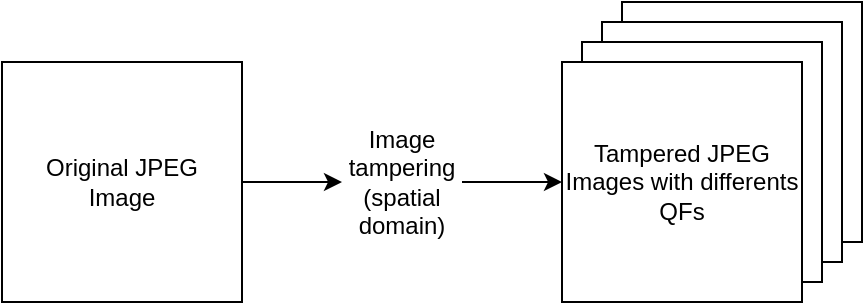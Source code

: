 <mxfile version="16.1.0" type="github">
  <diagram id="-ojn6nFy8eugxnuZmmzH" name="Page-1">
    <mxGraphModel dx="1350" dy="773" grid="1" gridSize="10" guides="1" tooltips="1" connect="1" arrows="1" fold="1" page="1" pageScale="1" pageWidth="827" pageHeight="1169" math="0" shadow="0">
      <root>
        <mxCell id="0" />
        <mxCell id="1" parent="0" />
        <mxCell id="YE8Ebm1f_hDls162dnUg-5" value="" style="rounded=0;whiteSpace=wrap;html=1;" vertex="1" parent="1">
          <mxGeometry x="390" y="170" width="120" height="120" as="geometry" />
        </mxCell>
        <mxCell id="YE8Ebm1f_hDls162dnUg-8" style="edgeStyle=orthogonalEdgeStyle;rounded=0;orthogonalLoop=1;jettySize=auto;html=1;exitX=1;exitY=0.5;exitDx=0;exitDy=0;" edge="1" parent="1" source="YE8Ebm1f_hDls162dnUg-1" target="YE8Ebm1f_hDls162dnUg-6">
          <mxGeometry relative="1" as="geometry" />
        </mxCell>
        <mxCell id="YE8Ebm1f_hDls162dnUg-1" value="Original JPEG&lt;br&gt;Image" style="rounded=0;whiteSpace=wrap;html=1;" vertex="1" parent="1">
          <mxGeometry x="80" y="200" width="120" height="120" as="geometry" />
        </mxCell>
        <mxCell id="YE8Ebm1f_hDls162dnUg-2" value="" style="rounded=0;whiteSpace=wrap;html=1;" vertex="1" parent="1">
          <mxGeometry x="380" y="180" width="120" height="120" as="geometry" />
        </mxCell>
        <mxCell id="YE8Ebm1f_hDls162dnUg-4" value="" style="rounded=0;whiteSpace=wrap;html=1;" vertex="1" parent="1">
          <mxGeometry x="370" y="190" width="120" height="120" as="geometry" />
        </mxCell>
        <mxCell id="YE8Ebm1f_hDls162dnUg-3" value="Tampered JPEG&lt;br&gt;Images with differents QFs" style="rounded=0;whiteSpace=wrap;html=1;" vertex="1" parent="1">
          <mxGeometry x="360" y="200" width="120" height="120" as="geometry" />
        </mxCell>
        <mxCell id="YE8Ebm1f_hDls162dnUg-9" style="edgeStyle=orthogonalEdgeStyle;rounded=0;orthogonalLoop=1;jettySize=auto;html=1;exitX=1;exitY=0.5;exitDx=0;exitDy=0;" edge="1" parent="1" source="YE8Ebm1f_hDls162dnUg-6" target="YE8Ebm1f_hDls162dnUg-3">
          <mxGeometry relative="1" as="geometry" />
        </mxCell>
        <mxCell id="YE8Ebm1f_hDls162dnUg-6" value="Image tampering&lt;br&gt;(spatial domain)" style="text;html=1;strokeColor=none;fillColor=none;align=center;verticalAlign=middle;whiteSpace=wrap;rounded=0;" vertex="1" parent="1">
          <mxGeometry x="250" y="245" width="60" height="30" as="geometry" />
        </mxCell>
      </root>
    </mxGraphModel>
  </diagram>
</mxfile>
